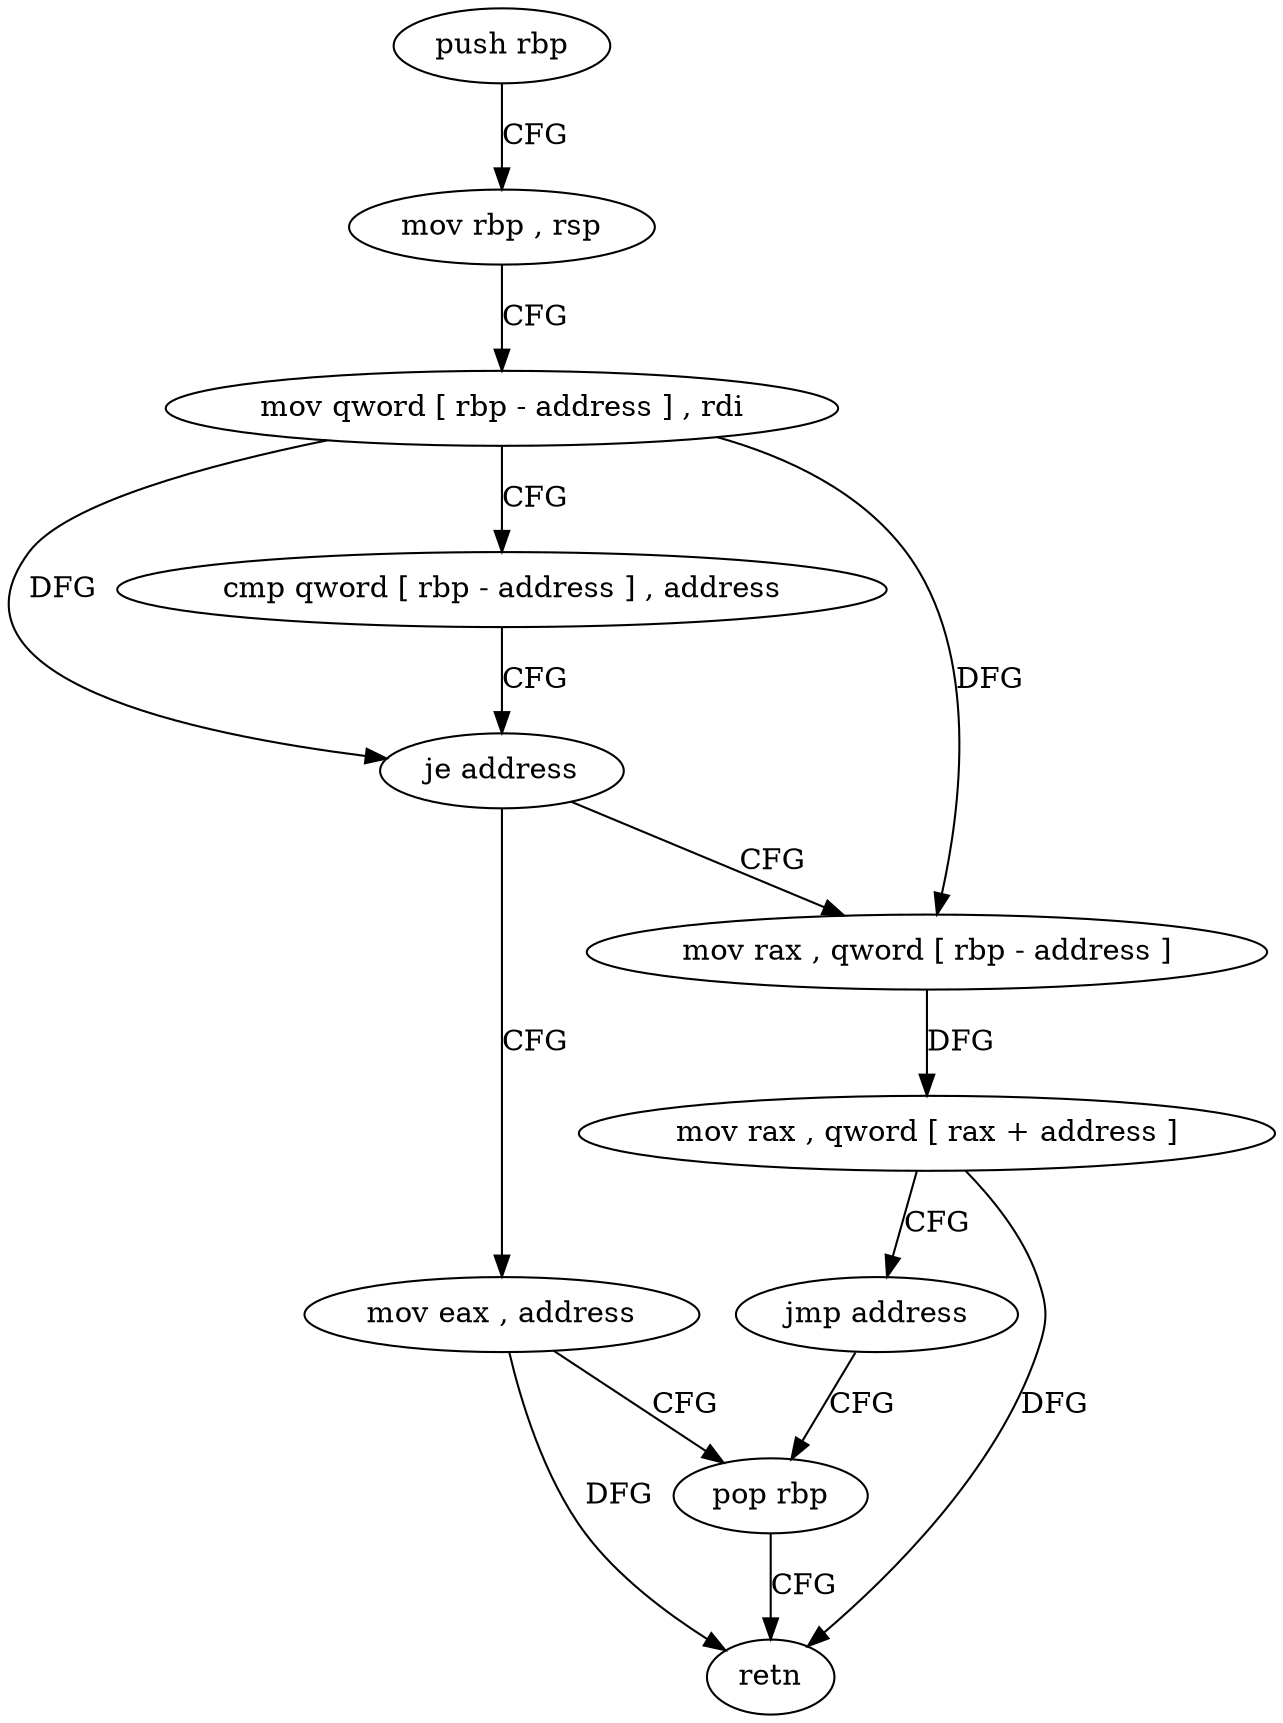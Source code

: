digraph "func" {
"4357057" [label = "push rbp" ]
"4357058" [label = "mov rbp , rsp" ]
"4357061" [label = "mov qword [ rbp - address ] , rdi" ]
"4357065" [label = "cmp qword [ rbp - address ] , address" ]
"4357070" [label = "je address" ]
"4357082" [label = "mov eax , address" ]
"4357072" [label = "mov rax , qword [ rbp - address ]" ]
"4357087" [label = "pop rbp" ]
"4357076" [label = "mov rax , qword [ rax + address ]" ]
"4357080" [label = "jmp address" ]
"4357088" [label = "retn" ]
"4357057" -> "4357058" [ label = "CFG" ]
"4357058" -> "4357061" [ label = "CFG" ]
"4357061" -> "4357065" [ label = "CFG" ]
"4357061" -> "4357070" [ label = "DFG" ]
"4357061" -> "4357072" [ label = "DFG" ]
"4357065" -> "4357070" [ label = "CFG" ]
"4357070" -> "4357082" [ label = "CFG" ]
"4357070" -> "4357072" [ label = "CFG" ]
"4357082" -> "4357087" [ label = "CFG" ]
"4357082" -> "4357088" [ label = "DFG" ]
"4357072" -> "4357076" [ label = "DFG" ]
"4357087" -> "4357088" [ label = "CFG" ]
"4357076" -> "4357080" [ label = "CFG" ]
"4357076" -> "4357088" [ label = "DFG" ]
"4357080" -> "4357087" [ label = "CFG" ]
}
